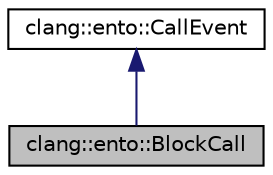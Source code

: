 digraph "clang::ento::BlockCall"
{
 // LATEX_PDF_SIZE
  bgcolor="transparent";
  edge [fontname="Helvetica",fontsize="10",labelfontname="Helvetica",labelfontsize="10"];
  node [fontname="Helvetica",fontsize="10",shape=record];
  Node1 [label="clang::ento::BlockCall",height=0.2,width=0.4,color="black", fillcolor="grey75", style="filled", fontcolor="black",tooltip="Represents a call to a block."];
  Node2 -> Node1 [dir="back",color="midnightblue",fontsize="10",style="solid",fontname="Helvetica"];
  Node2 [label="clang::ento::CallEvent",height=0.2,width=0.4,color="black",URL="$classclang_1_1ento_1_1CallEvent.html",tooltip="Represents an abstract call to a function or method along a particular path."];
}
